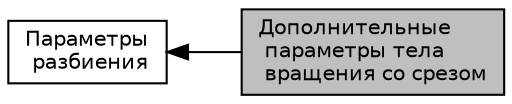 digraph "Дополнительные параметры тела вращения со срезом"
{
  edge [fontname="Helvetica",fontsize="10",labelfontname="Helvetica",labelfontsize="10"];
  node [fontname="Helvetica",fontsize="10",shape=record];
  rankdir=LR;
  Node0 [label="Дополнительные\l параметры тела\l вращения со срезом",height=0.2,width=0.4,color="black", fillcolor="grey75", style="filled", fontcolor="black"];
  Node1 [label="Параметры\l разбиения",height=0.2,width=0.4,color="black", fillcolor="white", style="filled",URL="$group__fragmentation_parameters.html",tooltip="Структура, хранящая данные, необходимые для разбиения "];
  Node1->Node0 [shape=plaintext, dir="back", style="solid"];
}

